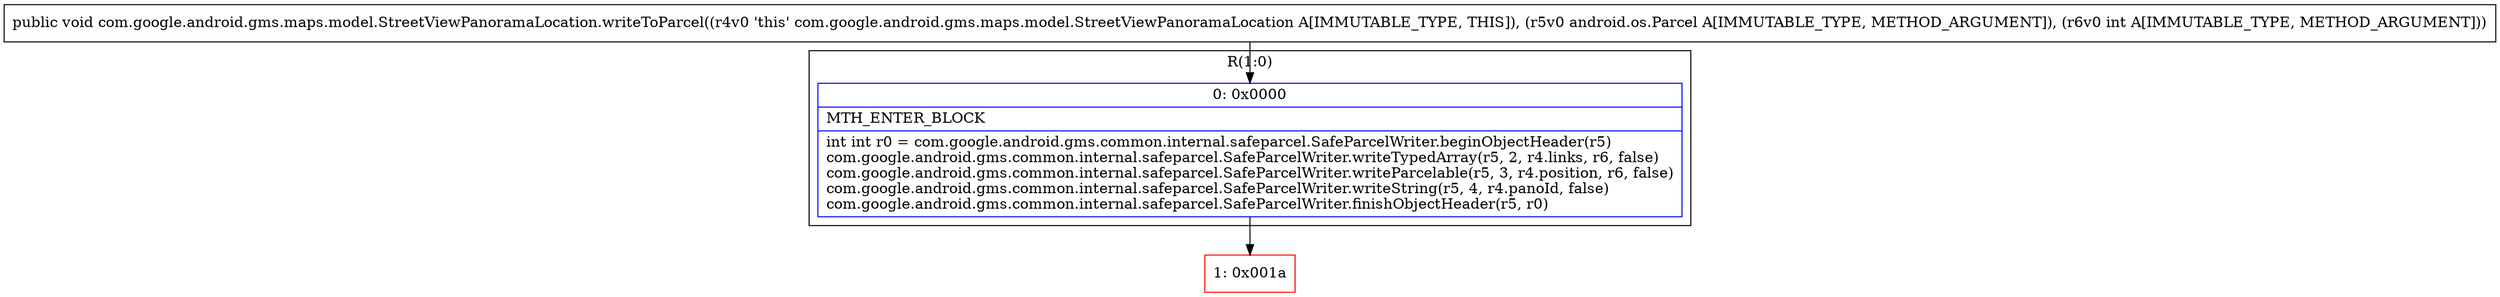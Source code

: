 digraph "CFG forcom.google.android.gms.maps.model.StreetViewPanoramaLocation.writeToParcel(Landroid\/os\/Parcel;I)V" {
subgraph cluster_Region_1823712778 {
label = "R(1:0)";
node [shape=record,color=blue];
Node_0 [shape=record,label="{0\:\ 0x0000|MTH_ENTER_BLOCK\l|int int r0 = com.google.android.gms.common.internal.safeparcel.SafeParcelWriter.beginObjectHeader(r5)\lcom.google.android.gms.common.internal.safeparcel.SafeParcelWriter.writeTypedArray(r5, 2, r4.links, r6, false)\lcom.google.android.gms.common.internal.safeparcel.SafeParcelWriter.writeParcelable(r5, 3, r4.position, r6, false)\lcom.google.android.gms.common.internal.safeparcel.SafeParcelWriter.writeString(r5, 4, r4.panoId, false)\lcom.google.android.gms.common.internal.safeparcel.SafeParcelWriter.finishObjectHeader(r5, r0)\l}"];
}
Node_1 [shape=record,color=red,label="{1\:\ 0x001a}"];
MethodNode[shape=record,label="{public void com.google.android.gms.maps.model.StreetViewPanoramaLocation.writeToParcel((r4v0 'this' com.google.android.gms.maps.model.StreetViewPanoramaLocation A[IMMUTABLE_TYPE, THIS]), (r5v0 android.os.Parcel A[IMMUTABLE_TYPE, METHOD_ARGUMENT]), (r6v0 int A[IMMUTABLE_TYPE, METHOD_ARGUMENT])) }"];
MethodNode -> Node_0;
Node_0 -> Node_1;
}

